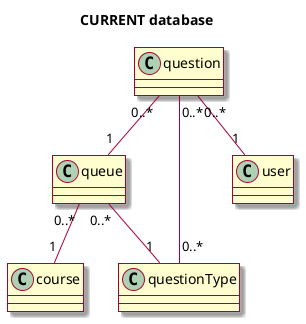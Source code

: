@startuml

skin rose

title CURRENT database


class queue {
}

class course

class questionType 
class question 
class user




queue "0..*" -- "1" course
question "0..*" -- "1" queue
question "0..*" -- "1" user
question "0..*" -- "0..*" questionType
queue "0..*" -- "1" questionType
@enduml